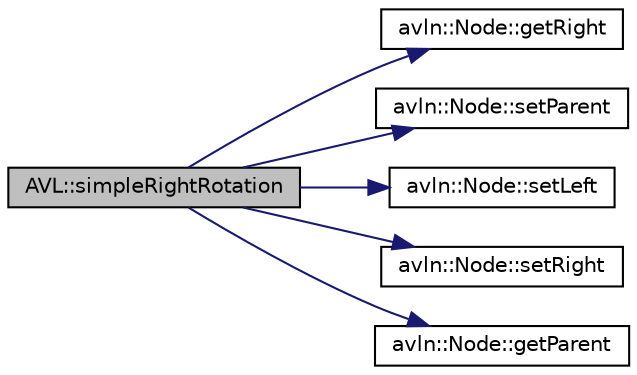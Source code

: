 digraph "AVL::simpleRightRotation"
{
  edge [fontname="Helvetica",fontsize="10",labelfontname="Helvetica",labelfontsize="10"];
  node [fontname="Helvetica",fontsize="10",shape=record];
  rankdir="LR";
  Node1 [label="AVL::simpleRightRotation",height=0.2,width=0.4,color="black", fillcolor="grey75", style="filled", fontcolor="black"];
  Node1 -> Node2 [color="midnightblue",fontsize="10",style="solid"];
  Node2 [label="avln::Node::getRight",height=0.2,width=0.4,color="black", fillcolor="white", style="filled",URL="$classavln_1_1_node.html#ae6e852e00c029d06ae34c0a415a13812"];
  Node1 -> Node3 [color="midnightblue",fontsize="10",style="solid"];
  Node3 [label="avln::Node::setParent",height=0.2,width=0.4,color="black", fillcolor="white", style="filled",URL="$classavln_1_1_node.html#a2066d3e947f28ca659a14bc3077bd5b5"];
  Node1 -> Node4 [color="midnightblue",fontsize="10",style="solid"];
  Node4 [label="avln::Node::setLeft",height=0.2,width=0.4,color="black", fillcolor="white", style="filled",URL="$classavln_1_1_node.html#a389bcc50e814497224433b8b4a342d7c"];
  Node1 -> Node5 [color="midnightblue",fontsize="10",style="solid"];
  Node5 [label="avln::Node::setRight",height=0.2,width=0.4,color="black", fillcolor="white", style="filled",URL="$classavln_1_1_node.html#a9e0028d2c32e058af743b053d4705094"];
  Node1 -> Node6 [color="midnightblue",fontsize="10",style="solid"];
  Node6 [label="avln::Node::getParent",height=0.2,width=0.4,color="black", fillcolor="white", style="filled",URL="$classavln_1_1_node.html#a1be09de9cacda10a467811b05488bc53"];
}
